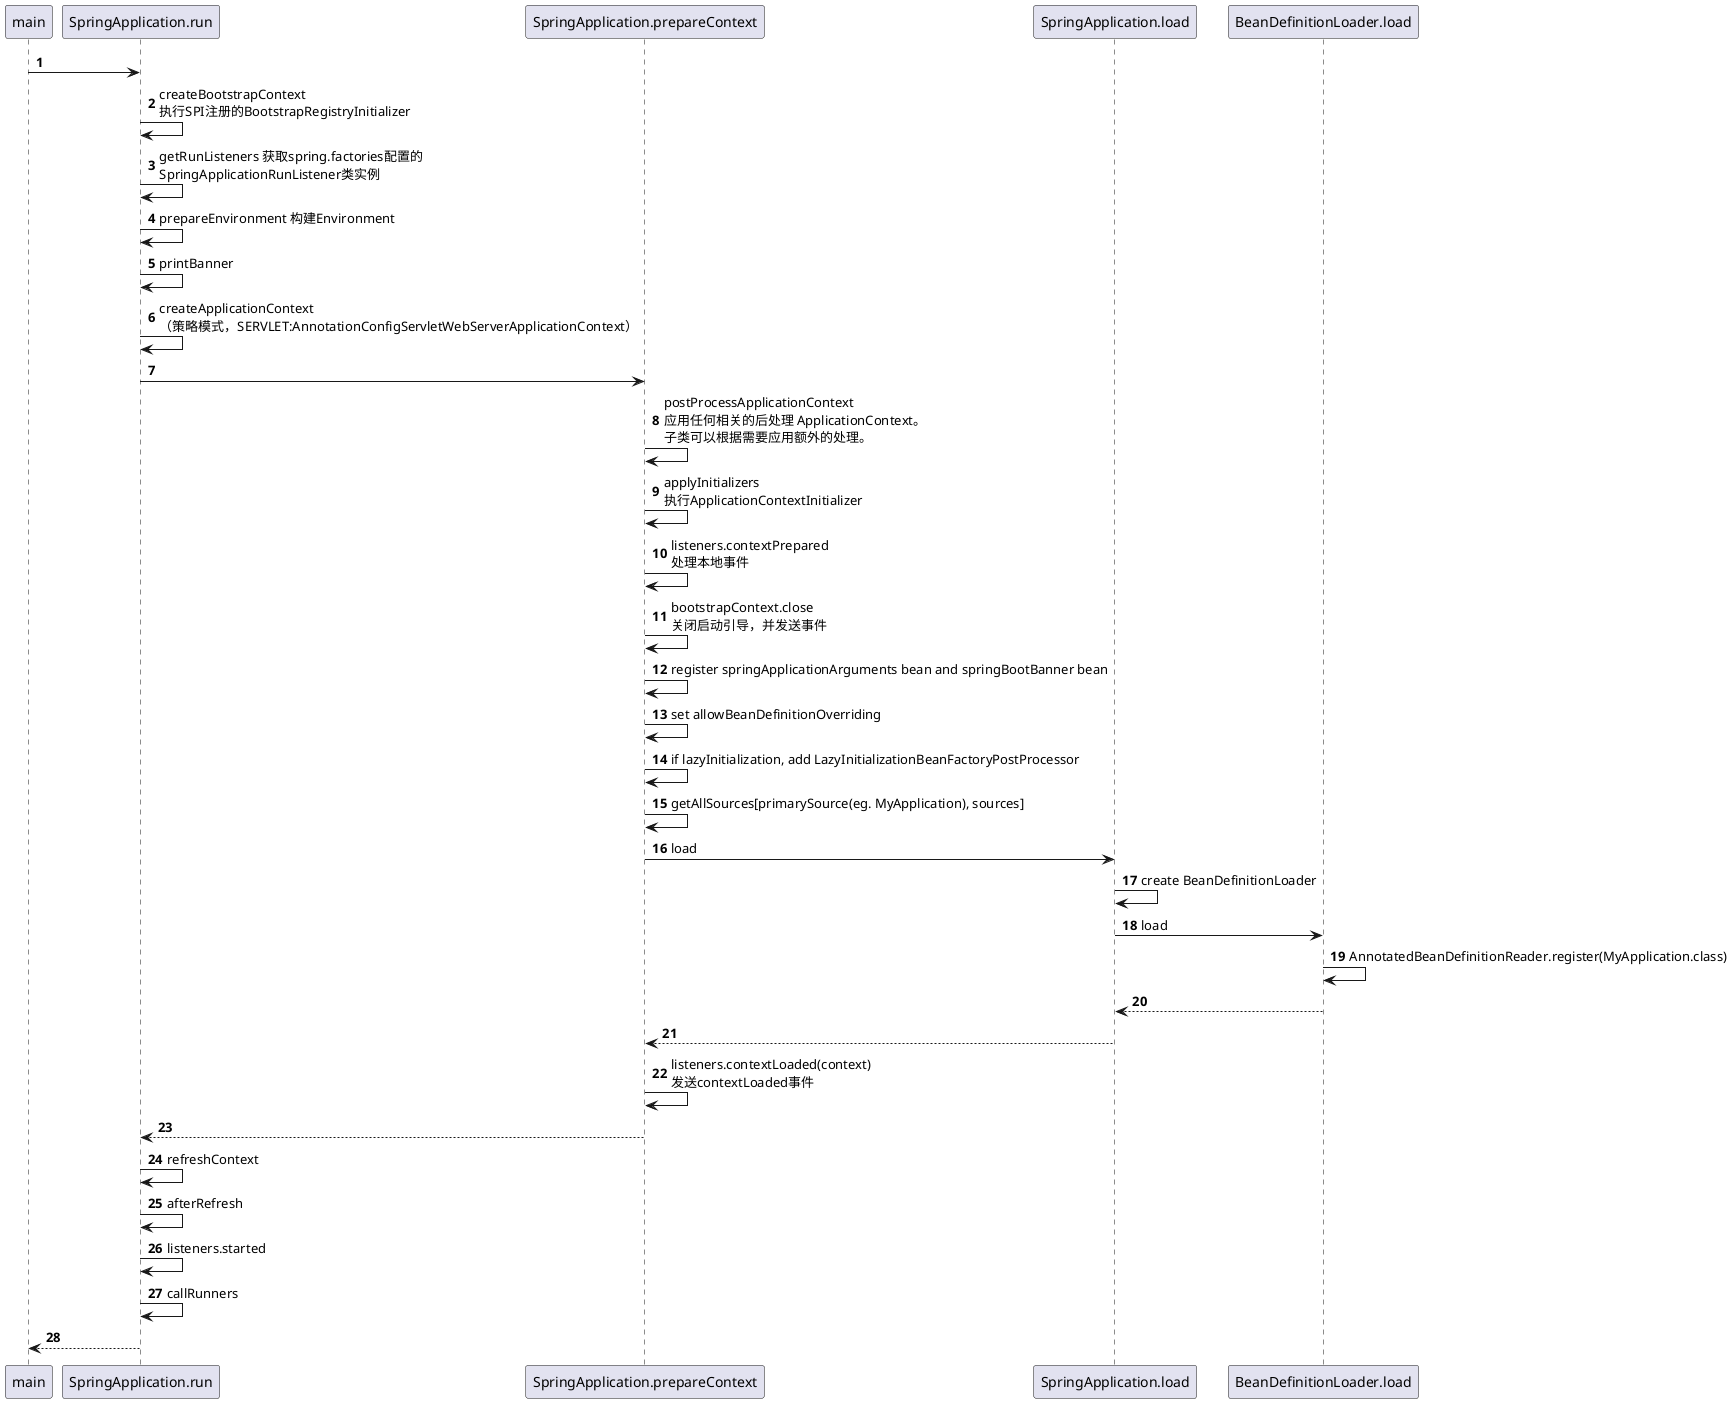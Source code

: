 @startuml
'https://plantuml.com/sequence-diagram

autonumber

main -> SpringApplication.run
SpringApplication.run -> SpringApplication.run : createBootstrapContext\n执行SPI注册的BootstrapRegistryInitializer
SpringApplication.run -> SpringApplication.run : getRunListeners 获取spring.factories配置的\nSpringApplicationRunListener类实例
SpringApplication.run -> SpringApplication.run : prepareEnvironment 构建Environment
SpringApplication.run -> SpringApplication.run : printBanner
SpringApplication.run -> SpringApplication.run : createApplicationContext\n（策略模式，SERVLET:AnnotationConfigServletWebServerApplicationContext）
SpringApplication.run -> SpringApplication.prepareContext
SpringApplication.prepareContext -> SpringApplication.prepareContext : postProcessApplicationContext\n应用任何相关的后处理 ApplicationContext。 \n子类可以根据需要应用额外的处理。
SpringApplication.prepareContext -> SpringApplication.prepareContext : applyInitializers\n执行ApplicationContextInitializer
SpringApplication.prepareContext -> SpringApplication.prepareContext : listeners.contextPrepared\n处理本地事件
SpringApplication.prepareContext -> SpringApplication.prepareContext : bootstrapContext.close\n关闭启动引导，并发送事件
SpringApplication.prepareContext -> SpringApplication.prepareContext : register springApplicationArguments bean and springBootBanner bean
SpringApplication.prepareContext -> SpringApplication.prepareContext : set allowBeanDefinitionOverriding
SpringApplication.prepareContext -> SpringApplication.prepareContext : if lazyInitialization, add LazyInitializationBeanFactoryPostProcessor
SpringApplication.prepareContext -> SpringApplication.prepareContext : getAllSources[primarySource(eg. MyApplication), sources]
SpringApplication.prepareContext -> SpringApplication.load : load
SpringApplication.load -> SpringApplication.load : create BeanDefinitionLoader
SpringApplication.load -> BeanDefinitionLoader.load : load
BeanDefinitionLoader.load -> BeanDefinitionLoader.load : AnnotatedBeanDefinitionReader.register(MyApplication.class)
BeanDefinitionLoader.load --> SpringApplication.load
SpringApplication.load --> SpringApplication.prepareContext
SpringApplication.prepareContext -> SpringApplication.prepareContext : listeners.contextLoaded(context)\n发送contextLoaded事件
SpringApplication.prepareContext --> SpringApplication.run
SpringApplication.run -> SpringApplication.run : refreshContext
SpringApplication.run -> SpringApplication.run : afterRefresh
SpringApplication.run -> SpringApplication.run : listeners.started
SpringApplication.run -> SpringApplication.run : callRunners
SpringApplication.run --> main

@enduml
